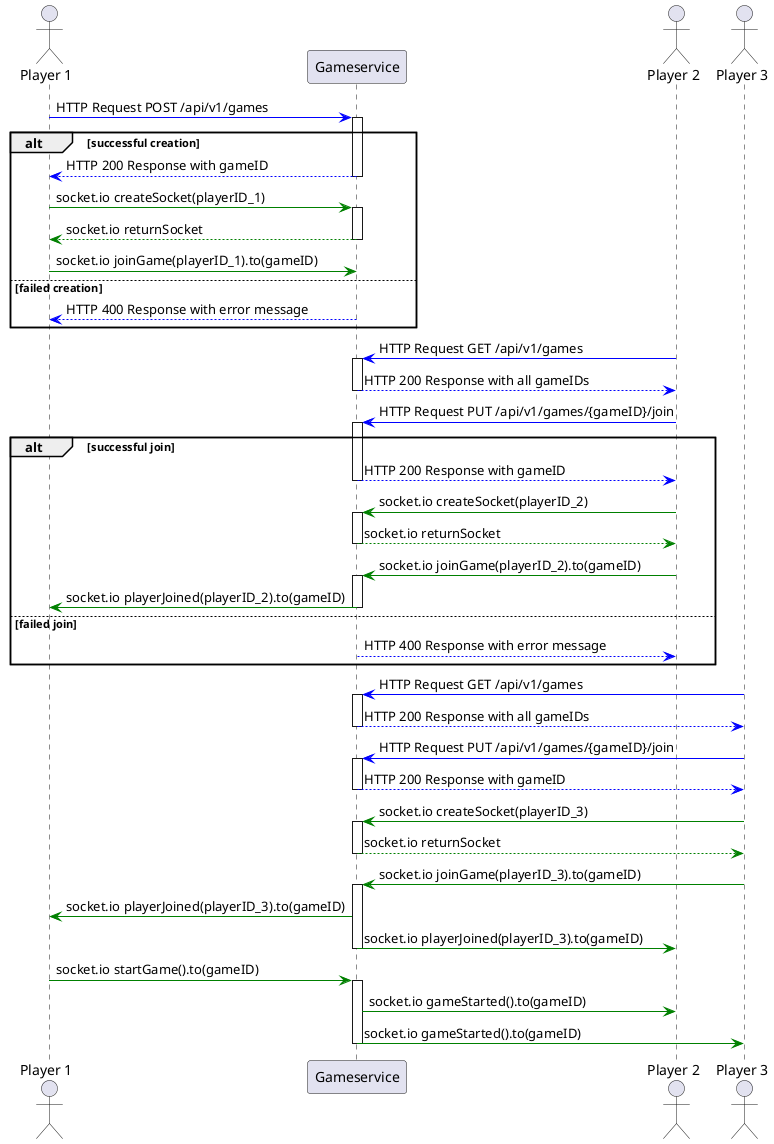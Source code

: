 @startuml start_and_joi
actor "Player 1" as p1
participant "Gameservice" as gs
actor "Player 2" as p2
actor "Player 3" as p3

p1 -[#blue]> gs: HTTP Request POST /api/v1/games
activate gs
alt successful creation
gs --[#blue]> p1: HTTP 200 Response with gameID
deactivate gs

p1 -[#green]> gs: socket.io createSocket(playerID_1)
activate gs
gs --[#green]> p1: socket.io returnSocket
deactivate gs
p1 -[#green]> gs: socket.io joinGame(playerID_1).to(gameID)  
else failed creation
gs --[#blue]> p1: HTTP 400 Response with error message
end
p2 -[#blue]> gs: HTTP Request GET /api/v1/games
activate gs
gs --[#blue]> p2: HTTP 200 Response with all gameIDs
deactivate gs
p2 -[#blue]> gs: HTTP Request PUT /api/v1/games/{gameID}/join
activate gs
alt successful join
gs --[#blue]> p2: HTTP 200 Response with gameID
deactivate gs
p2 -[#green]> gs: socket.io createSocket(playerID_2)
activate gs
gs --[#green]> p2: socket.io returnSocket
deactivate gs
p2 -[#green]> gs: socket.io joinGame(playerID_2).to(gameID)
activate gs
gs -[#green]> p1: socket.io playerJoined(playerID_2).to(gameID)
deactivate gs
else failed join
gs --[#blue]> p2: HTTP 400 Response with error message
end
p3 -[#blue]> gs: HTTP Request GET /api/v1/games
activate gs
gs --[#blue]> p3: HTTP 200 Response with all gameIDs
deactivate gs
p3 -[#blue]> gs: HTTP Request PUT /api/v1/games/{gameID}/join
activate gs
gs --[#blue]> p3: HTTP 200 Response with gameID
deactivate gs
p3 -[#green]> gs: socket.io createSocket(playerID_3)
activate gs
gs --[#green]> p3: socket.io returnSocket
deactivate gs
p3 -[#green]> gs: socket.io joinGame(playerID_3).to(gameID)
activate gs
gs -[#green]> p1: socket.io playerJoined(playerID_3).to(gameID)
gs -[#green]> p2: socket.io playerJoined(playerID_3).to(gameID)
deactivate gs
p1 -[#green]> gs: socket.io startGame().to(gameID)
activate gs
gs -[#green]> p2: socket.io gameStarted().to(gameID)
gs -[#green]> p3: socket.io gameStarted().to(gameID)
deactivate gs

@enduml